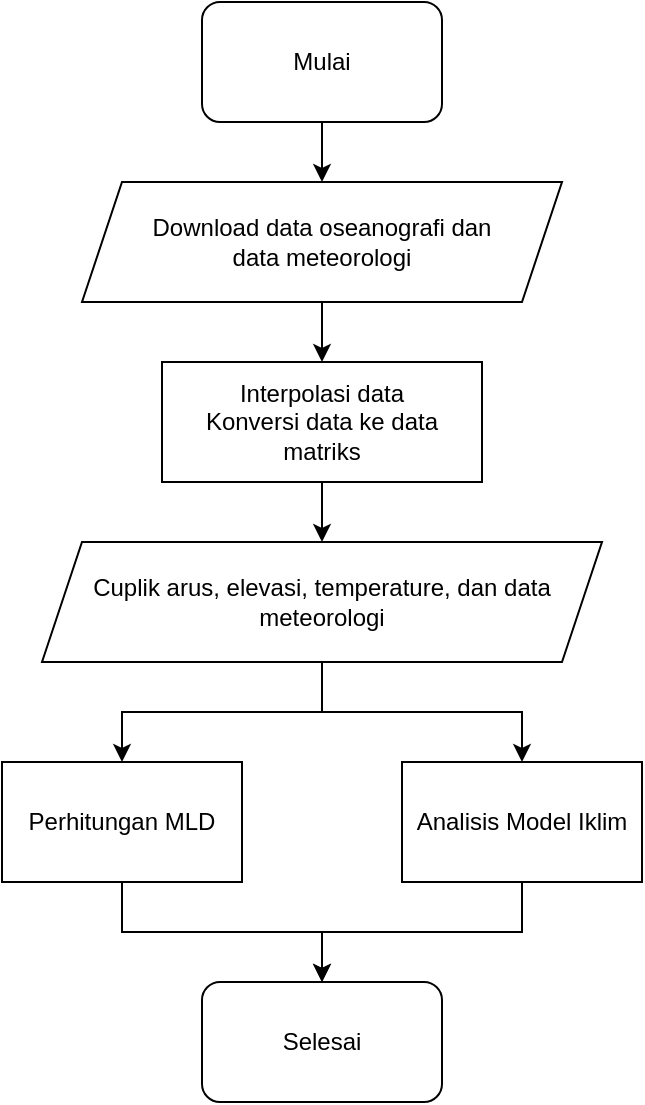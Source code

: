<mxfile version="20.1.1" type="device"><diagram id="C5RBs43oDa-KdzZeNtuy" name="Page-1"><mxGraphModel dx="961" dy="529" grid="1" gridSize="10" guides="1" tooltips="1" connect="1" arrows="1" fold="1" page="1" pageScale="1" pageWidth="827" pageHeight="1169" math="0" shadow="0"><root><mxCell id="WIyWlLk6GJQsqaUBKTNV-0"/><mxCell id="WIyWlLk6GJQsqaUBKTNV-1" parent="WIyWlLk6GJQsqaUBKTNV-0"/><mxCell id="yz9m5tHMcfQa8jU9GLDd-2" value="" style="edgeStyle=orthogonalEdgeStyle;rounded=0;orthogonalLoop=1;jettySize=auto;html=1;" edge="1" parent="WIyWlLk6GJQsqaUBKTNV-1" source="yz9m5tHMcfQa8jU9GLDd-0" target="yz9m5tHMcfQa8jU9GLDd-1"><mxGeometry relative="1" as="geometry"/></mxCell><mxCell id="yz9m5tHMcfQa8jU9GLDd-0" value="Mulai" style="rounded=1;whiteSpace=wrap;html=1;" vertex="1" parent="WIyWlLk6GJQsqaUBKTNV-1"><mxGeometry x="320" y="110" width="120" height="60" as="geometry"/></mxCell><mxCell id="yz9m5tHMcfQa8jU9GLDd-4" value="" style="edgeStyle=orthogonalEdgeStyle;rounded=0;orthogonalLoop=1;jettySize=auto;html=1;" edge="1" parent="WIyWlLk6GJQsqaUBKTNV-1" source="yz9m5tHMcfQa8jU9GLDd-1" target="yz9m5tHMcfQa8jU9GLDd-3"><mxGeometry relative="1" as="geometry"/></mxCell><mxCell id="yz9m5tHMcfQa8jU9GLDd-1" value="&lt;div&gt;Download data oseanografi dan &lt;br&gt;&lt;/div&gt;&lt;div&gt;data meteorologi&lt;/div&gt;" style="shape=parallelogram;perimeter=parallelogramPerimeter;whiteSpace=wrap;html=1;fixedSize=1;" vertex="1" parent="WIyWlLk6GJQsqaUBKTNV-1"><mxGeometry x="260" y="200" width="240" height="60" as="geometry"/></mxCell><mxCell id="yz9m5tHMcfQa8jU9GLDd-6" value="" style="edgeStyle=orthogonalEdgeStyle;rounded=0;orthogonalLoop=1;jettySize=auto;html=1;" edge="1" parent="WIyWlLk6GJQsqaUBKTNV-1" source="yz9m5tHMcfQa8jU9GLDd-3" target="yz9m5tHMcfQa8jU9GLDd-5"><mxGeometry relative="1" as="geometry"/></mxCell><mxCell id="yz9m5tHMcfQa8jU9GLDd-3" value="&lt;div&gt;Interpolasi data&lt;/div&gt;&lt;div&gt;Konversi data ke data matriks&lt;br&gt;&lt;/div&gt;" style="whiteSpace=wrap;html=1;" vertex="1" parent="WIyWlLk6GJQsqaUBKTNV-1"><mxGeometry x="300" y="290" width="160" height="60" as="geometry"/></mxCell><mxCell id="yz9m5tHMcfQa8jU9GLDd-8" value="" style="edgeStyle=orthogonalEdgeStyle;rounded=0;orthogonalLoop=1;jettySize=auto;html=1;" edge="1" parent="WIyWlLk6GJQsqaUBKTNV-1" source="yz9m5tHMcfQa8jU9GLDd-5" target="yz9m5tHMcfQa8jU9GLDd-7"><mxGeometry relative="1" as="geometry"/></mxCell><mxCell id="yz9m5tHMcfQa8jU9GLDd-9" style="edgeStyle=orthogonalEdgeStyle;rounded=0;orthogonalLoop=1;jettySize=auto;html=1;" edge="1" parent="WIyWlLk6GJQsqaUBKTNV-1" source="yz9m5tHMcfQa8jU9GLDd-5" target="yz9m5tHMcfQa8jU9GLDd-10"><mxGeometry relative="1" as="geometry"><mxPoint x="470" y="490" as="targetPoint"/></mxGeometry></mxCell><mxCell id="yz9m5tHMcfQa8jU9GLDd-5" value="Cuplik arus, elevasi, temperature, dan data meteorologi" style="shape=parallelogram;perimeter=parallelogramPerimeter;whiteSpace=wrap;html=1;fixedSize=1;" vertex="1" parent="WIyWlLk6GJQsqaUBKTNV-1"><mxGeometry x="240" y="380" width="280" height="60" as="geometry"/></mxCell><mxCell id="yz9m5tHMcfQa8jU9GLDd-11" style="edgeStyle=orthogonalEdgeStyle;rounded=0;orthogonalLoop=1;jettySize=auto;html=1;" edge="1" parent="WIyWlLk6GJQsqaUBKTNV-1" source="yz9m5tHMcfQa8jU9GLDd-7" target="yz9m5tHMcfQa8jU9GLDd-12"><mxGeometry relative="1" as="geometry"><mxPoint x="330" y="640" as="targetPoint"/></mxGeometry></mxCell><mxCell id="yz9m5tHMcfQa8jU9GLDd-7" value="Perhitungan MLD" style="whiteSpace=wrap;html=1;" vertex="1" parent="WIyWlLk6GJQsqaUBKTNV-1"><mxGeometry x="220" y="490" width="120" height="60" as="geometry"/></mxCell><mxCell id="yz9m5tHMcfQa8jU9GLDd-13" style="edgeStyle=orthogonalEdgeStyle;rounded=0;orthogonalLoop=1;jettySize=auto;html=1;entryX=0.5;entryY=0;entryDx=0;entryDy=0;" edge="1" parent="WIyWlLk6GJQsqaUBKTNV-1" source="yz9m5tHMcfQa8jU9GLDd-10" target="yz9m5tHMcfQa8jU9GLDd-12"><mxGeometry relative="1" as="geometry"><mxPoint x="330" y="600" as="targetPoint"/></mxGeometry></mxCell><mxCell id="yz9m5tHMcfQa8jU9GLDd-10" value="Analisis Model Iklim" style="rounded=0;whiteSpace=wrap;html=1;" vertex="1" parent="WIyWlLk6GJQsqaUBKTNV-1"><mxGeometry x="420" y="490" width="120" height="60" as="geometry"/></mxCell><mxCell id="yz9m5tHMcfQa8jU9GLDd-12" value="Selesai" style="rounded=1;whiteSpace=wrap;html=1;" vertex="1" parent="WIyWlLk6GJQsqaUBKTNV-1"><mxGeometry x="320" y="600" width="120" height="60" as="geometry"/></mxCell></root></mxGraphModel></diagram></mxfile>